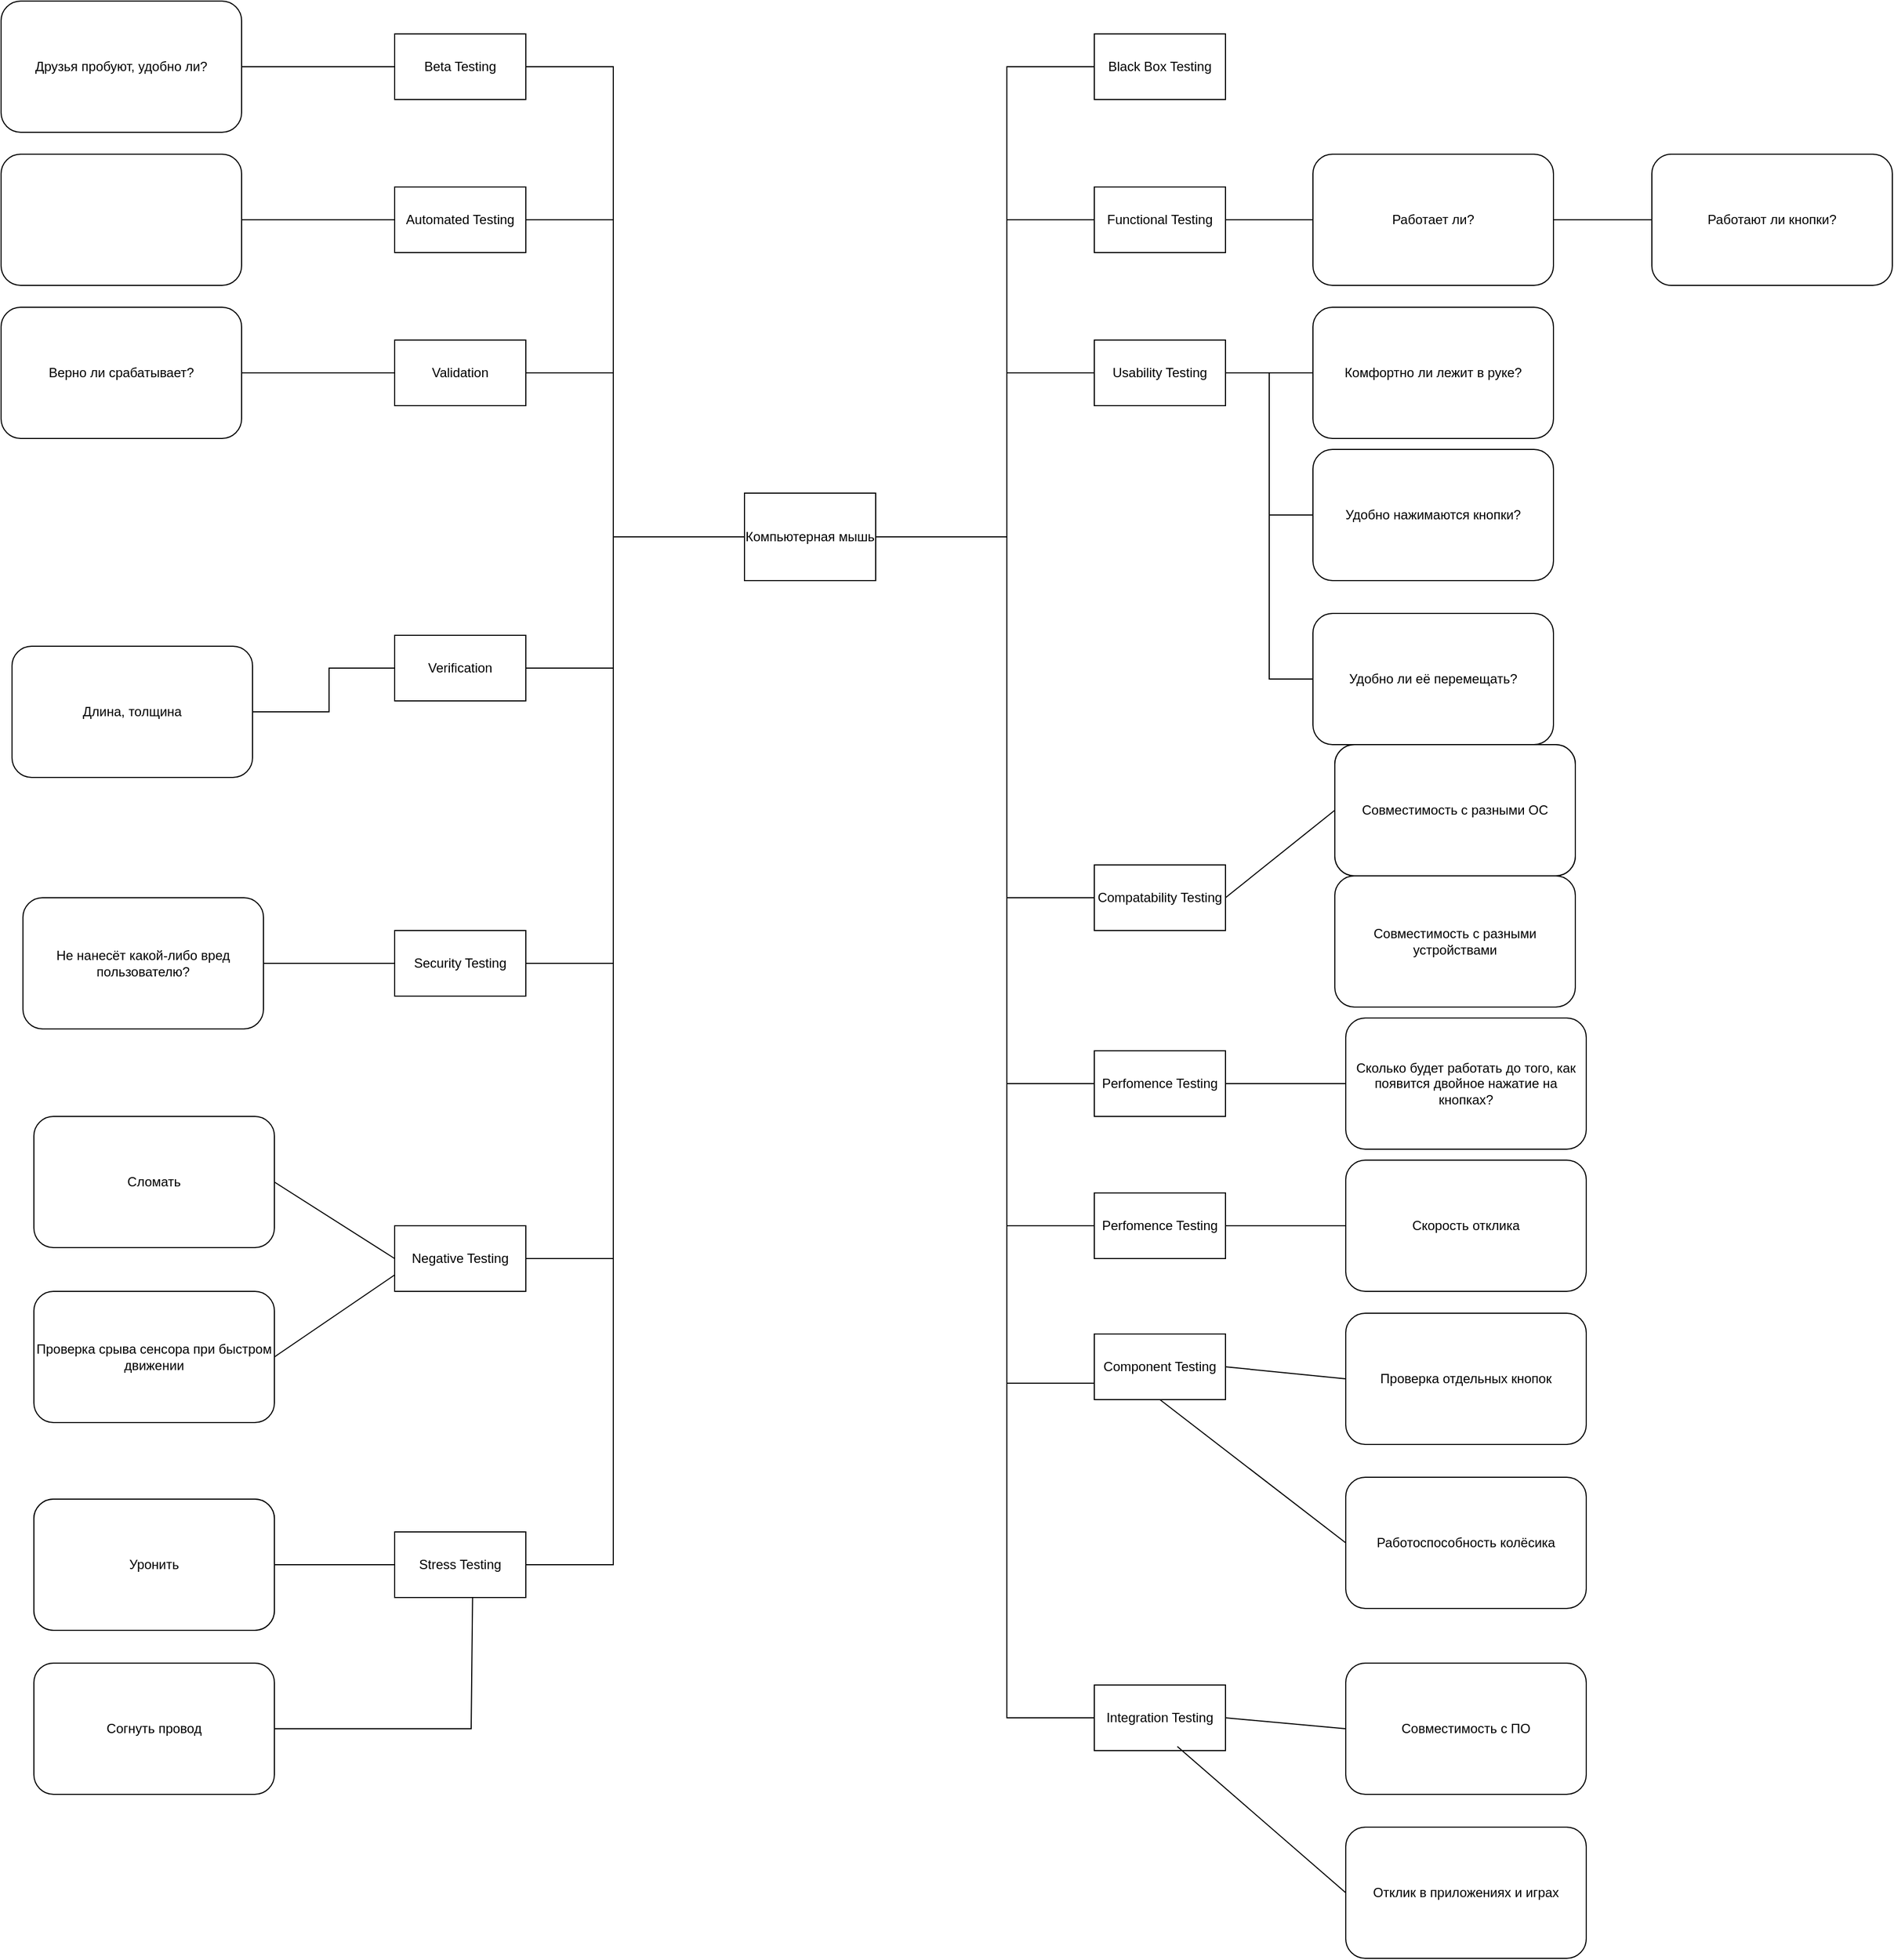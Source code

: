 <mxfile version="24.8.4">
  <diagram name="Страница — 1" id="fM2yl3oWrnEDQcO48-69">
    <mxGraphModel dx="4412" dy="3119" grid="1" gridSize="10" guides="1" tooltips="1" connect="1" arrows="1" fold="1" page="1" pageScale="1" pageWidth="827" pageHeight="1169" math="0" shadow="0">
      <root>
        <mxCell id="0" />
        <mxCell id="1" parent="0" />
        <mxCell id="SJhDcYYH-gm3UErSaV7a-1" value="Компьютерная мышь" style="rounded=0;whiteSpace=wrap;html=1;" parent="1" vertex="1">
          <mxGeometry x="360" y="340" width="120" height="80" as="geometry" />
        </mxCell>
        <mxCell id="SJhDcYYH-gm3UErSaV7a-2" value="Beta Testing" style="rounded=0;whiteSpace=wrap;html=1;" parent="1" vertex="1">
          <mxGeometry x="40" y="-80" width="120" height="60" as="geometry" />
        </mxCell>
        <mxCell id="SJhDcYYH-gm3UErSaV7a-3" value="Automated Testing" style="rounded=0;whiteSpace=wrap;html=1;" parent="1" vertex="1">
          <mxGeometry x="40" y="60" width="120" height="60" as="geometry" />
        </mxCell>
        <mxCell id="SJhDcYYH-gm3UErSaV7a-4" value="Validation" style="rounded=0;whiteSpace=wrap;html=1;" parent="1" vertex="1">
          <mxGeometry x="40" y="200" width="120" height="60" as="geometry" />
        </mxCell>
        <mxCell id="SJhDcYYH-gm3UErSaV7a-5" value="Verification" style="rounded=0;whiteSpace=wrap;html=1;" parent="1" vertex="1">
          <mxGeometry x="40" y="470" width="120" height="60" as="geometry" />
        </mxCell>
        <mxCell id="SJhDcYYH-gm3UErSaV7a-6" value="Security Testing" style="rounded=0;whiteSpace=wrap;html=1;" parent="1" vertex="1">
          <mxGeometry x="40" y="740" width="120" height="60" as="geometry" />
        </mxCell>
        <mxCell id="SJhDcYYH-gm3UErSaV7a-7" value="Negative Testing" style="rounded=0;whiteSpace=wrap;html=1;" parent="1" vertex="1">
          <mxGeometry x="40" y="1010" width="120" height="60" as="geometry" />
        </mxCell>
        <mxCell id="SJhDcYYH-gm3UErSaV7a-8" value="Stress Testing" style="rounded=0;whiteSpace=wrap;html=1;" parent="1" vertex="1">
          <mxGeometry x="40" y="1290" width="120" height="60" as="geometry" />
        </mxCell>
        <mxCell id="SJhDcYYH-gm3UErSaV7a-10" value="Black Box Testing" style="rounded=0;whiteSpace=wrap;html=1;" parent="1" vertex="1">
          <mxGeometry x="680" y="-80" width="120" height="60" as="geometry" />
        </mxCell>
        <mxCell id="SJhDcYYH-gm3UErSaV7a-11" value="Functional Testing" style="rounded=0;whiteSpace=wrap;html=1;" parent="1" vertex="1">
          <mxGeometry x="680" y="60" width="120" height="60" as="geometry" />
        </mxCell>
        <mxCell id="SJhDcYYH-gm3UErSaV7a-12" value="Usability Testing" style="rounded=0;whiteSpace=wrap;html=1;" parent="1" vertex="1">
          <mxGeometry x="680" y="200" width="120" height="60" as="geometry" />
        </mxCell>
        <mxCell id="SJhDcYYH-gm3UErSaV7a-23" value="" style="endArrow=none;html=1;rounded=0;exitX=1;exitY=0.5;exitDx=0;exitDy=0;entryX=0;entryY=0.5;entryDx=0;entryDy=0;" parent="1" source="SJhDcYYH-gm3UErSaV7a-2" target="SJhDcYYH-gm3UErSaV7a-1" edge="1">
          <mxGeometry width="50" height="50" relative="1" as="geometry">
            <mxPoint x="250" y="40" as="sourcePoint" />
            <mxPoint x="300" y="-10" as="targetPoint" />
            <Array as="points">
              <mxPoint x="240" y="-50" />
              <mxPoint x="240" y="380" />
            </Array>
          </mxGeometry>
        </mxCell>
        <mxCell id="SJhDcYYH-gm3UErSaV7a-26" value="" style="endArrow=none;html=1;rounded=0;entryX=1;entryY=0.5;entryDx=0;entryDy=0;exitX=0;exitY=0.5;exitDx=0;exitDy=0;" parent="1" source="SJhDcYYH-gm3UErSaV7a-1" target="SJhDcYYH-gm3UErSaV7a-3" edge="1">
          <mxGeometry width="50" height="50" relative="1" as="geometry">
            <mxPoint x="-80" y="190" as="sourcePoint" />
            <mxPoint x="-30" y="140" as="targetPoint" />
            <Array as="points">
              <mxPoint x="240" y="380" />
              <mxPoint x="240" y="90" />
            </Array>
          </mxGeometry>
        </mxCell>
        <mxCell id="SJhDcYYH-gm3UErSaV7a-30" value="" style="endArrow=none;html=1;rounded=0;exitX=1;exitY=0.5;exitDx=0;exitDy=0;entryX=0;entryY=0.5;entryDx=0;entryDy=0;" parent="1" source="SJhDcYYH-gm3UErSaV7a-4" target="SJhDcYYH-gm3UErSaV7a-1" edge="1">
          <mxGeometry width="50" height="50" relative="1" as="geometry">
            <mxPoint x="220" y="460" as="sourcePoint" />
            <mxPoint x="270" y="410" as="targetPoint" />
            <Array as="points">
              <mxPoint x="240" y="230" />
              <mxPoint x="240" y="380" />
            </Array>
          </mxGeometry>
        </mxCell>
        <mxCell id="SJhDcYYH-gm3UErSaV7a-36" value="" style="endArrow=none;html=1;rounded=0;entryX=0;entryY=0.5;entryDx=0;entryDy=0;exitX=1;exitY=0.5;exitDx=0;exitDy=0;" parent="1" source="SJhDcYYH-gm3UErSaV7a-5" target="SJhDcYYH-gm3UErSaV7a-1" edge="1">
          <mxGeometry width="50" height="50" relative="1" as="geometry">
            <mxPoint x="220" y="530" as="sourcePoint" />
            <mxPoint x="270" y="480" as="targetPoint" />
            <Array as="points">
              <mxPoint x="240" y="500" />
              <mxPoint x="240" y="380" />
            </Array>
          </mxGeometry>
        </mxCell>
        <mxCell id="SJhDcYYH-gm3UErSaV7a-41" value="" style="endArrow=none;html=1;rounded=0;entryX=0;entryY=0.5;entryDx=0;entryDy=0;exitX=1;exitY=0.5;exitDx=0;exitDy=0;" parent="1" source="SJhDcYYH-gm3UErSaV7a-6" target="SJhDcYYH-gm3UErSaV7a-1" edge="1">
          <mxGeometry width="50" height="50" relative="1" as="geometry">
            <mxPoint x="240" y="640" as="sourcePoint" />
            <mxPoint x="290" y="590" as="targetPoint" />
            <Array as="points">
              <mxPoint x="240" y="770" />
              <mxPoint x="240" y="380" />
            </Array>
          </mxGeometry>
        </mxCell>
        <mxCell id="SJhDcYYH-gm3UErSaV7a-46" value="" style="endArrow=none;html=1;rounded=0;exitX=1;exitY=0.5;exitDx=0;exitDy=0;entryX=0;entryY=0.5;entryDx=0;entryDy=0;" parent="1" source="SJhDcYYH-gm3UErSaV7a-7" target="SJhDcYYH-gm3UErSaV7a-1" edge="1">
          <mxGeometry width="50" height="50" relative="1" as="geometry">
            <mxPoint x="-50" y="990" as="sourcePoint" />
            <mxPoint y="940" as="targetPoint" />
            <Array as="points">
              <mxPoint x="240" y="1040" />
              <mxPoint x="240" y="380" />
            </Array>
          </mxGeometry>
        </mxCell>
        <mxCell id="SJhDcYYH-gm3UErSaV7a-52" value="" style="endArrow=none;html=1;rounded=0;exitX=1;exitY=0.5;exitDx=0;exitDy=0;entryX=0;entryY=0.5;entryDx=0;entryDy=0;" parent="1" source="SJhDcYYH-gm3UErSaV7a-8" target="SJhDcYYH-gm3UErSaV7a-1" edge="1">
          <mxGeometry width="50" height="50" relative="1" as="geometry">
            <mxPoint x="250" y="1310" as="sourcePoint" />
            <mxPoint x="300" y="1260" as="targetPoint" />
            <Array as="points">
              <mxPoint x="240" y="1320" />
              <mxPoint x="240" y="380" />
            </Array>
          </mxGeometry>
        </mxCell>
        <mxCell id="SJhDcYYH-gm3UErSaV7a-68" value="" style="endArrow=none;html=1;rounded=0;exitX=1;exitY=0.5;exitDx=0;exitDy=0;entryX=0;entryY=0.5;entryDx=0;entryDy=0;" parent="1" source="SJhDcYYH-gm3UErSaV7a-1" target="SJhDcYYH-gm3UErSaV7a-10" edge="1">
          <mxGeometry width="50" height="50" relative="1" as="geometry">
            <mxPoint x="520" y="430" as="sourcePoint" />
            <mxPoint x="570" y="380" as="targetPoint" />
            <Array as="points">
              <mxPoint x="600" y="380" />
              <mxPoint x="600" y="-50" />
            </Array>
          </mxGeometry>
        </mxCell>
        <mxCell id="SJhDcYYH-gm3UErSaV7a-73" value="" style="endArrow=none;html=1;rounded=0;entryX=0;entryY=0.5;entryDx=0;entryDy=0;" parent="1" target="SJhDcYYH-gm3UErSaV7a-11" edge="1">
          <mxGeometry width="50" height="50" relative="1" as="geometry">
            <mxPoint x="600" y="90" as="sourcePoint" />
            <mxPoint x="980" y="330" as="targetPoint" />
          </mxGeometry>
        </mxCell>
        <mxCell id="SJhDcYYH-gm3UErSaV7a-74" value="Комфортно ли лежит в руке?" style="rounded=1;whiteSpace=wrap;html=1;" parent="1" vertex="1">
          <mxGeometry x="880" y="170" width="220" height="120" as="geometry" />
        </mxCell>
        <mxCell id="SJhDcYYH-gm3UErSaV7a-75" value="" style="endArrow=none;html=1;rounded=0;entryX=0;entryY=0.5;entryDx=0;entryDy=0;exitX=1;exitY=0.5;exitDx=0;exitDy=0;" parent="1" source="SJhDcYYH-gm3UErSaV7a-12" target="SJhDcYYH-gm3UErSaV7a-74" edge="1">
          <mxGeometry width="50" height="50" relative="1" as="geometry">
            <mxPoint x="830" y="290" as="sourcePoint" />
            <mxPoint x="880" y="240" as="targetPoint" />
          </mxGeometry>
        </mxCell>
        <mxCell id="SJhDcYYH-gm3UErSaV7a-76" value="" style="endArrow=none;html=1;rounded=0;entryX=0;entryY=0.5;entryDx=0;entryDy=0;" parent="1" target="SJhDcYYH-gm3UErSaV7a-12" edge="1">
          <mxGeometry width="50" height="50" relative="1" as="geometry">
            <mxPoint x="600" y="230" as="sourcePoint" />
            <mxPoint x="680" y="240" as="targetPoint" />
          </mxGeometry>
        </mxCell>
        <mxCell id="SJhDcYYH-gm3UErSaV7a-77" value="Удобно нажимаются кнопки?" style="rounded=1;whiteSpace=wrap;html=1;" parent="1" vertex="1">
          <mxGeometry x="880" y="300" width="220" height="120" as="geometry" />
        </mxCell>
        <mxCell id="SJhDcYYH-gm3UErSaV7a-78" value="" style="endArrow=none;html=1;rounded=0;entryX=1;entryY=0.5;entryDx=0;entryDy=0;exitX=0;exitY=0.5;exitDx=0;exitDy=0;" parent="1" source="SJhDcYYH-gm3UErSaV7a-77" target="SJhDcYYH-gm3UErSaV7a-12" edge="1">
          <mxGeometry width="50" height="50" relative="1" as="geometry">
            <mxPoint x="800" y="350" as="sourcePoint" />
            <mxPoint x="850" y="300" as="targetPoint" />
            <Array as="points">
              <mxPoint x="840" y="360" />
              <mxPoint x="840" y="230" />
            </Array>
          </mxGeometry>
        </mxCell>
        <mxCell id="SJhDcYYH-gm3UErSaV7a-102" value="Удобно ли её перемещать?" style="rounded=1;whiteSpace=wrap;html=1;" parent="1" vertex="1">
          <mxGeometry x="880" y="450" width="220" height="120" as="geometry" />
        </mxCell>
        <mxCell id="SJhDcYYH-gm3UErSaV7a-103" value="" style="endArrow=none;html=1;rounded=0;entryX=0;entryY=0.5;entryDx=0;entryDy=0;" parent="1" target="SJhDcYYH-gm3UErSaV7a-102" edge="1">
          <mxGeometry width="50" height="50" relative="1" as="geometry">
            <mxPoint x="840" y="230" as="sourcePoint" />
            <mxPoint x="390" y="410" as="targetPoint" />
            <Array as="points">
              <mxPoint x="840" y="510" />
            </Array>
          </mxGeometry>
        </mxCell>
        <mxCell id="SJhDcYYH-gm3UErSaV7a-104" value="Работает ли?" style="rounded=1;whiteSpace=wrap;html=1;" parent="1" vertex="1">
          <mxGeometry x="880" y="30" width="220" height="120" as="geometry" />
        </mxCell>
        <mxCell id="SJhDcYYH-gm3UErSaV7a-105" value="" style="endArrow=none;html=1;rounded=0;entryX=0;entryY=0.5;entryDx=0;entryDy=0;exitX=1;exitY=0.5;exitDx=0;exitDy=0;" parent="1" source="SJhDcYYH-gm3UErSaV7a-11" target="SJhDcYYH-gm3UErSaV7a-104" edge="1">
          <mxGeometry width="50" height="50" relative="1" as="geometry">
            <mxPoint x="730" y="320" as="sourcePoint" />
            <mxPoint x="780" y="270" as="targetPoint" />
          </mxGeometry>
        </mxCell>
        <mxCell id="SJhDcYYH-gm3UErSaV7a-106" value="" style="endArrow=none;html=1;rounded=0;exitX=1;exitY=0.5;exitDx=0;exitDy=0;entryX=0;entryY=0.5;entryDx=0;entryDy=0;" parent="1" source="SJhDcYYH-gm3UErSaV7a-104" target="SJhDcYYH-gm3UErSaV7a-107" edge="1">
          <mxGeometry width="50" height="50" relative="1" as="geometry">
            <mxPoint x="1130" y="150" as="sourcePoint" />
            <mxPoint x="1180" y="90" as="targetPoint" />
          </mxGeometry>
        </mxCell>
        <mxCell id="SJhDcYYH-gm3UErSaV7a-107" value="Работают ли кнопки?" style="rounded=1;whiteSpace=wrap;html=1;" parent="1" vertex="1">
          <mxGeometry x="1190" y="30" width="220" height="120" as="geometry" />
        </mxCell>
        <mxCell id="SJhDcYYH-gm3UErSaV7a-108" value="Compatability Testing" style="rounded=0;whiteSpace=wrap;html=1;" parent="1" vertex="1">
          <mxGeometry x="680" y="680" width="120" height="60" as="geometry" />
        </mxCell>
        <mxCell id="SJhDcYYH-gm3UErSaV7a-109" value="Perfomence Testing" style="rounded=0;whiteSpace=wrap;html=1;" parent="1" vertex="1">
          <mxGeometry x="680" y="850" width="120" height="60" as="geometry" />
        </mxCell>
        <mxCell id="SJhDcYYH-gm3UErSaV7a-110" value="Perfomence Testing" style="rounded=0;whiteSpace=wrap;html=1;" parent="1" vertex="1">
          <mxGeometry x="680" y="980" width="120" height="60" as="geometry" />
        </mxCell>
        <mxCell id="SJhDcYYH-gm3UErSaV7a-111" value="Component Testing" style="rounded=0;whiteSpace=wrap;html=1;" parent="1" vertex="1">
          <mxGeometry x="680" y="1109" width="120" height="60" as="geometry" />
        </mxCell>
        <mxCell id="SJhDcYYH-gm3UErSaV7a-112" value="" style="endArrow=none;html=1;rounded=0;exitX=1;exitY=0.5;exitDx=0;exitDy=0;entryX=0;entryY=0.5;entryDx=0;entryDy=0;" parent="1" source="SJhDcYYH-gm3UErSaV7a-1" target="SJhDcYYH-gm3UErSaV7a-108" edge="1">
          <mxGeometry width="50" height="50" relative="1" as="geometry">
            <mxPoint x="960" y="790" as="sourcePoint" />
            <mxPoint x="1010" y="740" as="targetPoint" />
            <Array as="points">
              <mxPoint x="600" y="380" />
              <mxPoint x="600" y="710" />
            </Array>
          </mxGeometry>
        </mxCell>
        <mxCell id="SJhDcYYH-gm3UErSaV7a-113" value="" style="endArrow=none;html=1;rounded=0;entryX=0;entryY=0.5;entryDx=0;entryDy=0;" parent="1" target="SJhDcYYH-gm3UErSaV7a-109" edge="1">
          <mxGeometry width="50" height="50" relative="1" as="geometry">
            <mxPoint x="600" y="710" as="sourcePoint" />
            <mxPoint x="590" y="820" as="targetPoint" />
            <Array as="points">
              <mxPoint x="600" y="880" />
            </Array>
          </mxGeometry>
        </mxCell>
        <mxCell id="SJhDcYYH-gm3UErSaV7a-114" value="" style="endArrow=none;html=1;rounded=0;entryX=0;entryY=0.5;entryDx=0;entryDy=0;" parent="1" target="SJhDcYYH-gm3UErSaV7a-110" edge="1">
          <mxGeometry width="50" height="50" relative="1" as="geometry">
            <mxPoint x="600" y="880" as="sourcePoint" />
            <mxPoint x="470" y="1040" as="targetPoint" />
            <Array as="points">
              <mxPoint x="600" y="1010" />
            </Array>
          </mxGeometry>
        </mxCell>
        <mxCell id="SJhDcYYH-gm3UErSaV7a-115" value="" style="endArrow=none;html=1;rounded=0;entryX=0;entryY=0.75;entryDx=0;entryDy=0;" parent="1" target="SJhDcYYH-gm3UErSaV7a-111" edge="1">
          <mxGeometry width="50" height="50" relative="1" as="geometry">
            <mxPoint x="600" y="1010" as="sourcePoint" />
            <mxPoint x="640" y="1150" as="targetPoint" />
            <Array as="points">
              <mxPoint x="600" y="1154" />
            </Array>
          </mxGeometry>
        </mxCell>
        <mxCell id="SJhDcYYH-gm3UErSaV7a-116" value="Сколько будет работать до того, как появится двойное нажатие на кнопках?" style="rounded=1;whiteSpace=wrap;html=1;" parent="1" vertex="1">
          <mxGeometry x="910" y="820" width="220" height="120" as="geometry" />
        </mxCell>
        <mxCell id="SJhDcYYH-gm3UErSaV7a-117" value="" style="endArrow=none;html=1;rounded=0;entryX=0;entryY=0.5;entryDx=0;entryDy=0;exitX=1;exitY=0.5;exitDx=0;exitDy=0;" parent="1" source="SJhDcYYH-gm3UErSaV7a-109" target="SJhDcYYH-gm3UErSaV7a-116" edge="1">
          <mxGeometry width="50" height="50" relative="1" as="geometry">
            <mxPoint x="990" y="1080" as="sourcePoint" />
            <mxPoint x="1040" y="1030" as="targetPoint" />
          </mxGeometry>
        </mxCell>
        <mxCell id="SJhDcYYH-gm3UErSaV7a-118" value="Совместимость с разными ОС" style="rounded=1;whiteSpace=wrap;html=1;" parent="1" vertex="1">
          <mxGeometry x="900" y="570" width="220" height="120" as="geometry" />
        </mxCell>
        <mxCell id="SJhDcYYH-gm3UErSaV7a-119" value="Друзья пробуют, удобно ли?" style="rounded=1;whiteSpace=wrap;html=1;" parent="1" vertex="1">
          <mxGeometry x="-320" y="-110" width="220" height="120" as="geometry" />
        </mxCell>
        <mxCell id="SJhDcYYH-gm3UErSaV7a-120" value="" style="endArrow=none;html=1;rounded=0;entryX=0;entryY=0.5;entryDx=0;entryDy=0;exitX=1;exitY=0.5;exitDx=0;exitDy=0;" parent="1" source="SJhDcYYH-gm3UErSaV7a-119" target="SJhDcYYH-gm3UErSaV7a-2" edge="1">
          <mxGeometry width="50" height="50" relative="1" as="geometry">
            <mxPoint x="-50" y="20" as="sourcePoint" />
            <mxPoint y="-30" as="targetPoint" />
          </mxGeometry>
        </mxCell>
        <mxCell id="SJhDcYYH-gm3UErSaV7a-121" value="Сломать" style="rounded=1;whiteSpace=wrap;html=1;" parent="1" vertex="1">
          <mxGeometry x="-290" y="910" width="220" height="120" as="geometry" />
        </mxCell>
        <mxCell id="SJhDcYYH-gm3UErSaV7a-122" value="" style="endArrow=none;html=1;rounded=0;entryX=0;entryY=0.5;entryDx=0;entryDy=0;exitX=1;exitY=0.5;exitDx=0;exitDy=0;" parent="1" source="SJhDcYYH-gm3UErSaV7a-121" target="SJhDcYYH-gm3UErSaV7a-7" edge="1">
          <mxGeometry width="50" height="50" relative="1" as="geometry">
            <mxPoint x="-30" y="1080" as="sourcePoint" />
            <mxPoint x="20" y="1030" as="targetPoint" />
          </mxGeometry>
        </mxCell>
        <mxCell id="SJhDcYYH-gm3UErSaV7a-123" value="Уронить" style="rounded=1;whiteSpace=wrap;html=1;" parent="1" vertex="1">
          <mxGeometry x="-290" y="1260" width="220" height="120" as="geometry" />
        </mxCell>
        <mxCell id="SJhDcYYH-gm3UErSaV7a-126" value="" style="endArrow=none;html=1;rounded=0;entryX=0;entryY=0.5;entryDx=0;entryDy=0;exitX=1;exitY=0.5;exitDx=0;exitDy=0;" parent="1" source="SJhDcYYH-gm3UErSaV7a-108" target="SJhDcYYH-gm3UErSaV7a-118" edge="1">
          <mxGeometry width="50" height="50" relative="1" as="geometry">
            <mxPoint x="820" y="760" as="sourcePoint" />
            <mxPoint x="870" y="710" as="targetPoint" />
          </mxGeometry>
        </mxCell>
        <mxCell id="SJhDcYYH-gm3UErSaV7a-127" value="" style="endArrow=none;html=1;rounded=0;entryX=0;entryY=0.5;entryDx=0;entryDy=0;exitX=1;exitY=0.5;exitDx=0;exitDy=0;" parent="1" source="SJhDcYYH-gm3UErSaV7a-123" target="SJhDcYYH-gm3UErSaV7a-8" edge="1">
          <mxGeometry width="50" height="50" relative="1" as="geometry">
            <mxPoint x="-80" y="1370" as="sourcePoint" />
            <mxPoint x="-30" y="1320" as="targetPoint" />
          </mxGeometry>
        </mxCell>
        <mxCell id="SJhDcYYH-gm3UErSaV7a-128" value="Уронить" style="rounded=1;whiteSpace=wrap;html=1;" parent="1" vertex="1">
          <mxGeometry x="-290" y="1260" width="220" height="120" as="geometry" />
        </mxCell>
        <mxCell id="SJhDcYYH-gm3UErSaV7a-129" value="Согнуть провод" style="rounded=1;whiteSpace=wrap;html=1;" parent="1" vertex="1">
          <mxGeometry x="-290" y="1410" width="220" height="120" as="geometry" />
        </mxCell>
        <mxCell id="SJhDcYYH-gm3UErSaV7a-130" value="" style="endArrow=none;html=1;rounded=0;exitX=1;exitY=0.5;exitDx=0;exitDy=0;entryX=0.594;entryY=0.992;entryDx=0;entryDy=0;entryPerimeter=0;" parent="1" source="SJhDcYYH-gm3UErSaV7a-129" target="SJhDcYYH-gm3UErSaV7a-8" edge="1">
          <mxGeometry width="50" height="50" relative="1" as="geometry">
            <mxPoint x="430" y="1640" as="sourcePoint" />
            <mxPoint x="480" y="1590" as="targetPoint" />
            <Array as="points">
              <mxPoint x="110" y="1470" />
            </Array>
          </mxGeometry>
        </mxCell>
        <mxCell id="SJhDcYYH-gm3UErSaV7a-131" value="Не нанесёт какой-либо вред пользователю?" style="rounded=1;whiteSpace=wrap;html=1;" parent="1" vertex="1">
          <mxGeometry x="-300" y="710" width="220" height="120" as="geometry" />
        </mxCell>
        <mxCell id="SJhDcYYH-gm3UErSaV7a-132" value="" style="endArrow=none;html=1;rounded=0;entryX=0;entryY=0.5;entryDx=0;entryDy=0;exitX=1;exitY=0.5;exitDx=0;exitDy=0;" parent="1" source="SJhDcYYH-gm3UErSaV7a-131" target="SJhDcYYH-gm3UErSaV7a-6" edge="1">
          <mxGeometry width="50" height="50" relative="1" as="geometry">
            <mxPoint x="-20" y="820" as="sourcePoint" />
            <mxPoint x="30" y="770" as="targetPoint" />
          </mxGeometry>
        </mxCell>
        <mxCell id="SJhDcYYH-gm3UErSaV7a-133" value="Верно ли срабатывает?" style="rounded=1;whiteSpace=wrap;html=1;" parent="1" vertex="1">
          <mxGeometry x="-320" y="170" width="220" height="120" as="geometry" />
        </mxCell>
        <mxCell id="SJhDcYYH-gm3UErSaV7a-134" value="" style="rounded=1;whiteSpace=wrap;html=1;" parent="1" vertex="1">
          <mxGeometry x="-320" y="30" width="220" height="120" as="geometry" />
        </mxCell>
        <mxCell id="SJhDcYYH-gm3UErSaV7a-135" value="" style="endArrow=none;html=1;rounded=0;entryX=0;entryY=0.5;entryDx=0;entryDy=0;exitX=1;exitY=0.5;exitDx=0;exitDy=0;" parent="1" source="SJhDcYYH-gm3UErSaV7a-134" target="SJhDcYYH-gm3UErSaV7a-3" edge="1">
          <mxGeometry width="50" height="50" relative="1" as="geometry">
            <mxPoint x="-50" y="130" as="sourcePoint" />
            <mxPoint y="80" as="targetPoint" />
          </mxGeometry>
        </mxCell>
        <mxCell id="SJhDcYYH-gm3UErSaV7a-136" value="" style="endArrow=none;html=1;rounded=0;entryX=0;entryY=0.5;entryDx=0;entryDy=0;exitX=1;exitY=0.5;exitDx=0;exitDy=0;" parent="1" source="SJhDcYYH-gm3UErSaV7a-133" target="SJhDcYYH-gm3UErSaV7a-4" edge="1">
          <mxGeometry width="50" height="50" relative="1" as="geometry">
            <mxPoint x="-40" y="280" as="sourcePoint" />
            <mxPoint x="10" y="230" as="targetPoint" />
          </mxGeometry>
        </mxCell>
        <mxCell id="SJhDcYYH-gm3UErSaV7a-139" value="Длина, толщина" style="rounded=1;whiteSpace=wrap;html=1;" parent="1" vertex="1">
          <mxGeometry x="-310" y="480" width="220" height="120" as="geometry" />
        </mxCell>
        <mxCell id="SJhDcYYH-gm3UErSaV7a-140" value="" style="endArrow=none;html=1;rounded=0;exitX=1;exitY=0.5;exitDx=0;exitDy=0;entryX=0;entryY=0.5;entryDx=0;entryDy=0;" parent="1" source="SJhDcYYH-gm3UErSaV7a-139" target="SJhDcYYH-gm3UErSaV7a-5" edge="1">
          <mxGeometry width="50" height="50" relative="1" as="geometry">
            <mxPoint x="550" y="460" as="sourcePoint" />
            <mxPoint x="600" y="410" as="targetPoint" />
            <Array as="points">
              <mxPoint x="-20" y="540" />
              <mxPoint x="-20" y="500" />
            </Array>
          </mxGeometry>
        </mxCell>
        <mxCell id="SJhDcYYH-gm3UErSaV7a-141" value="Проверка срыва сенсора при быстром движении" style="rounded=1;whiteSpace=wrap;html=1;" parent="1" vertex="1">
          <mxGeometry x="-290" y="1070" width="220" height="120" as="geometry" />
        </mxCell>
        <mxCell id="SJhDcYYH-gm3UErSaV7a-142" value="" style="endArrow=none;html=1;rounded=0;entryX=0;entryY=0.75;entryDx=0;entryDy=0;exitX=1;exitY=0.5;exitDx=0;exitDy=0;" parent="1" source="SJhDcYYH-gm3UErSaV7a-141" target="SJhDcYYH-gm3UErSaV7a-7" edge="1">
          <mxGeometry width="50" height="50" relative="1" as="geometry">
            <mxPoint x="-40" y="1160" as="sourcePoint" />
            <mxPoint x="10" y="1110" as="targetPoint" />
          </mxGeometry>
        </mxCell>
        <mxCell id="SJhDcYYH-gm3UErSaV7a-143" value="" style="endArrow=none;html=1;rounded=0;exitX=0;exitY=0.5;exitDx=0;exitDy=0;" parent="1" source="SJhDcYYH-gm3UErSaV7a-146" edge="1">
          <mxGeometry width="50" height="50" relative="1" as="geometry">
            <mxPoint x="190" y="1510" as="sourcePoint" />
            <mxPoint x="600" y="1150" as="targetPoint" />
            <Array as="points">
              <mxPoint x="600" y="1460" />
            </Array>
          </mxGeometry>
        </mxCell>
        <mxCell id="SJhDcYYH-gm3UErSaV7a-144" value="Проверка отдельных кнопок" style="rounded=1;whiteSpace=wrap;html=1;" parent="1" vertex="1">
          <mxGeometry x="910" y="1090" width="220" height="120" as="geometry" />
        </mxCell>
        <mxCell id="SJhDcYYH-gm3UErSaV7a-145" value="Работоспособность колёсика" style="rounded=1;whiteSpace=wrap;html=1;" parent="1" vertex="1">
          <mxGeometry x="910" y="1240" width="220" height="120" as="geometry" />
        </mxCell>
        <mxCell id="SJhDcYYH-gm3UErSaV7a-146" value="Integration Testing" style="rounded=0;whiteSpace=wrap;html=1;" parent="1" vertex="1">
          <mxGeometry x="680" y="1430" width="120" height="60" as="geometry" />
        </mxCell>
        <mxCell id="SJhDcYYH-gm3UErSaV7a-147" value="Совместимость с ПО" style="rounded=1;whiteSpace=wrap;html=1;" parent="1" vertex="1">
          <mxGeometry x="910" y="1410" width="220" height="120" as="geometry" />
        </mxCell>
        <mxCell id="SJhDcYYH-gm3UErSaV7a-148" value="Отклик в приложениях и играх" style="rounded=1;whiteSpace=wrap;html=1;" parent="1" vertex="1">
          <mxGeometry x="910" y="1560" width="220" height="120" as="geometry" />
        </mxCell>
        <mxCell id="SJhDcYYH-gm3UErSaV7a-149" value="Скорость отклика" style="rounded=1;whiteSpace=wrap;html=1;" parent="1" vertex="1">
          <mxGeometry x="910" y="950" width="220" height="120" as="geometry" />
        </mxCell>
        <mxCell id="SJhDcYYH-gm3UErSaV7a-150" value="Совместимость с разными ОС" style="rounded=1;whiteSpace=wrap;html=1;" parent="1" vertex="1">
          <mxGeometry x="900" y="570" width="220" height="120" as="geometry" />
        </mxCell>
        <mxCell id="SJhDcYYH-gm3UErSaV7a-151" value="Совместимость с разными устройствами" style="rounded=1;whiteSpace=wrap;html=1;" parent="1" vertex="1">
          <mxGeometry x="900" y="690" width="220" height="120" as="geometry" />
        </mxCell>
        <mxCell id="SJhDcYYH-gm3UErSaV7a-152" value="" style="endArrow=none;html=1;rounded=0;entryX=0;entryY=0.5;entryDx=0;entryDy=0;exitX=1;exitY=0.5;exitDx=0;exitDy=0;" parent="1" source="SJhDcYYH-gm3UErSaV7a-110" target="SJhDcYYH-gm3UErSaV7a-149" edge="1">
          <mxGeometry width="50" height="50" relative="1" as="geometry">
            <mxPoint x="830" y="1140" as="sourcePoint" />
            <mxPoint x="880" y="1090" as="targetPoint" />
          </mxGeometry>
        </mxCell>
        <mxCell id="SJhDcYYH-gm3UErSaV7a-153" value="" style="endArrow=none;html=1;rounded=0;entryX=0;entryY=0.5;entryDx=0;entryDy=0;exitX=1;exitY=0.5;exitDx=0;exitDy=0;" parent="1" source="SJhDcYYH-gm3UErSaV7a-111" target="SJhDcYYH-gm3UErSaV7a-144" edge="1">
          <mxGeometry width="50" height="50" relative="1" as="geometry">
            <mxPoint x="820" y="1230" as="sourcePoint" />
            <mxPoint x="870" y="1180" as="targetPoint" />
          </mxGeometry>
        </mxCell>
        <mxCell id="SJhDcYYH-gm3UErSaV7a-154" value="" style="endArrow=none;html=1;rounded=0;entryX=0;entryY=0.5;entryDx=0;entryDy=0;exitX=0.5;exitY=1;exitDx=0;exitDy=0;" parent="1" source="SJhDcYYH-gm3UErSaV7a-111" target="SJhDcYYH-gm3UErSaV7a-145" edge="1">
          <mxGeometry width="50" height="50" relative="1" as="geometry">
            <mxPoint x="820" y="1290" as="sourcePoint" />
            <mxPoint x="870" y="1240" as="targetPoint" />
          </mxGeometry>
        </mxCell>
        <mxCell id="SJhDcYYH-gm3UErSaV7a-155" value="" style="endArrow=none;html=1;rounded=0;entryX=0;entryY=0.5;entryDx=0;entryDy=0;exitX=1;exitY=0.5;exitDx=0;exitDy=0;" parent="1" source="SJhDcYYH-gm3UErSaV7a-146" target="SJhDcYYH-gm3UErSaV7a-147" edge="1">
          <mxGeometry width="50" height="50" relative="1" as="geometry">
            <mxPoint x="770" y="1570" as="sourcePoint" />
            <mxPoint x="820" y="1520" as="targetPoint" />
          </mxGeometry>
        </mxCell>
        <mxCell id="SJhDcYYH-gm3UErSaV7a-156" value="" style="endArrow=none;html=1;rounded=0;entryX=0;entryY=0.5;entryDx=0;entryDy=0;exitX=0.633;exitY=0.938;exitDx=0;exitDy=0;exitPerimeter=0;" parent="1" source="SJhDcYYH-gm3UErSaV7a-146" target="SJhDcYYH-gm3UErSaV7a-148" edge="1">
          <mxGeometry width="50" height="50" relative="1" as="geometry">
            <mxPoint x="820" y="1670" as="sourcePoint" />
            <mxPoint x="870" y="1620" as="targetPoint" />
          </mxGeometry>
        </mxCell>
      </root>
    </mxGraphModel>
  </diagram>
</mxfile>
